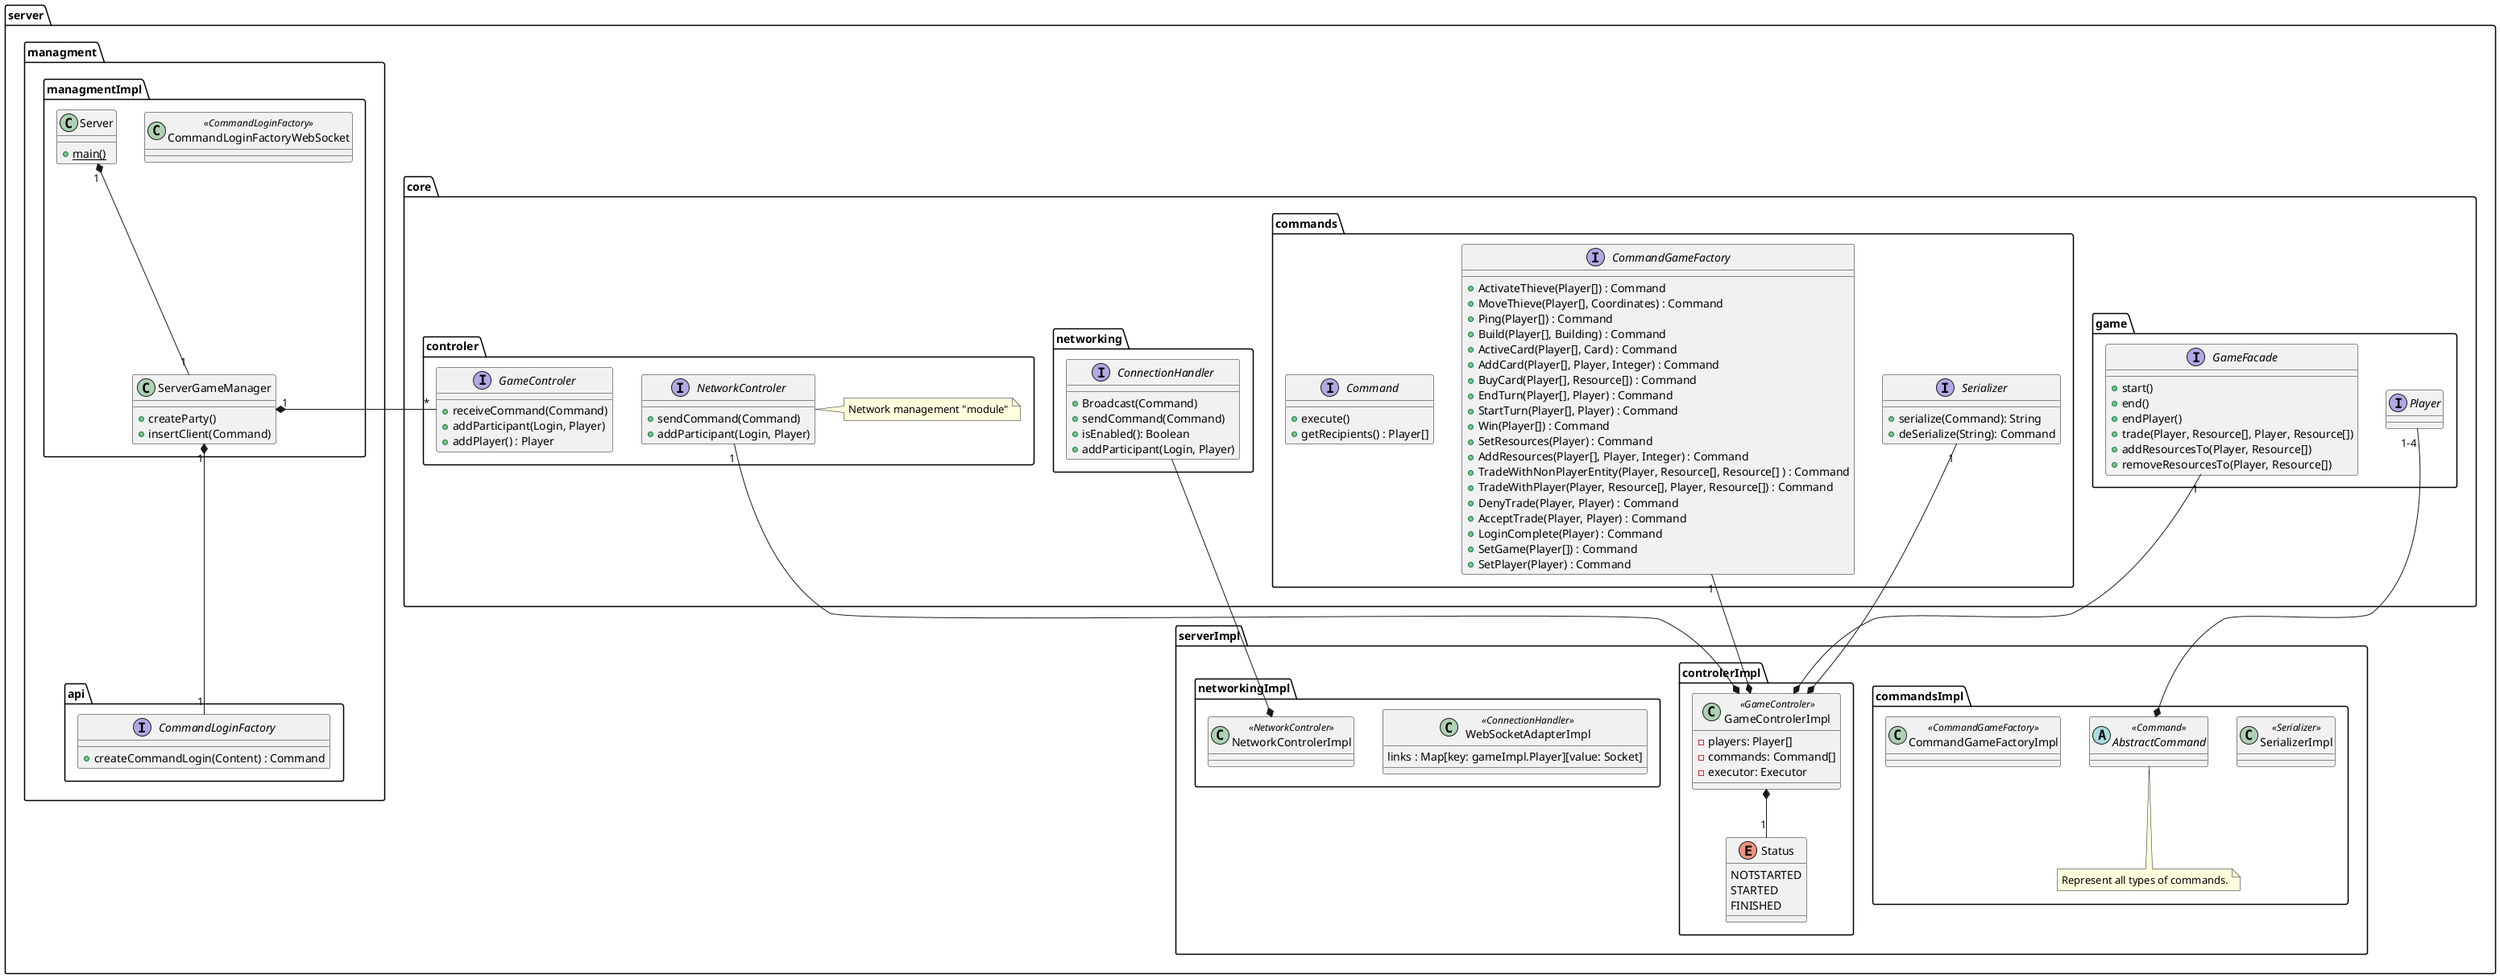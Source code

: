 @startuml
package server {
    package core {
        package game {
        	   interface Player{}
            interface GameFacade {
	        	+start()
	        	+end()
	        	+endPlayer()
	        	+trade(Player, Resource[], Player, Resource[])
	        	+addResourcesTo(Player, Resource[])
	        	+removeResourcesTo(Player, Resource[])
            }
        }
        package commands {
            interface CommandGameFactory {
            	+ActivateThieve(Player[]) : Command
            	+MoveThieve(Player[], Coordinates) : Command
            	+Ping(Player[]) : Command
            	+Build(Player[], Building) : Command
            	+ActiveCard(Player[], Card) : Command
            	+AddCard(Player[], Player, Integer) : Command
            	+BuyCard(Player[], Resource[]) : Command
            	+EndTurn(Player[], Player) : Command
            	+StartTurn(Player[], Player) : Command
            	+Win(Player[]) : Command
            	+SetResources(Player) : Command
            	+AddResources(Player[], Player, Integer) : Command
            	+TradeWithNonPlayerEntity(Player, Resource[], Resource[] ) : Command
            	+TradeWithPlayer(Player, Resource[], Player, Resource[]) : Command
            	+DenyTrade(Player, Player) : Command
            	+AcceptTrade(Player, Player) : Command
            	+LoginComplete(Player) : Command
            	+SetGame(Player[]) : Command
            	+SetPlayer(Player) : Command
            }
            interface Command {
                +execute()
                +getRecipients() : Player[]
            }

            interface Serializer {
                +serialize(Command): String
                +deSerialize(String): Command
            }
        }

        package networking {
            interface ConnectionHandler {
                +Broadcast(Command)
                +sendCommand(Command)
                +isEnabled(): Boolean
                +addParticipant(Login, Player)
            }
        }

        package controler {
            interface NetworkControler {
            	+sendCommand(Command)
            	+addParticipant(Login, Player)
            }
            note right: Network management "module"

            interface GameControler {
                +receiveCommand(Command)
                +addParticipant(Login, Player)
                +addPlayer() : Player
            }

        }

    }
      
    package serverImpl {
        package commandsImpl {
            class SerializerImpl <<Serializer>>{}
            abstract AbstractCommand <<Command>>{}
            note bottom : Represent all types of commands.
            class CommandGameFactoryImpl <<CommandGameFactory>>{}
            AbstractCommand *-- "1-4"  Player
        }

        package networkingImpl {
            class WebSocketAdapterImpl <<ConnectionHandler>>{
               links : Map[key: gameImpl.Player][value: Socket]
            }
            class NetworkControlerImpl <<NetworkControler>>{}
            
            NetworkControlerImpl *-up- ConnectionHandler
		   
        }
        package controlerImpl {
        
	        Enum Status{
    	   		NOTSTARTED
    	   		STARTED
    	   		FINISHED
	        }

            class GameControlerImpl <<GameControler>>{
                -players: Player[]
                -commands: Command[]
				-executor: Executor
            }
            GameControlerImpl *-up- "1" CommandGameFactory
            GameControlerImpl *-up- "1" NetworkControler
            GameControlerImpl *-up- "1" GameFacade
            GameControlerImpl *-up- "1" Serializer
            GameControlerImpl *-- "1" Status
            
        }
    }
 
    
    package managment{
    	package api{
    		interface CommandLoginFactory{
	    		+createCommandLogin(Content) : Command
	    	}
    	}
    	
    	package managmentImpl{
    		class CommandLoginFactoryWebSocket <<CommandLoginFactory>>{}
    		
		    
		    class ServerGameManager{
		    	+createParty()
		    	+insertClient(Command)
		    }
			
		    class Server {
		        {static}+main()
		    }
		    
		    ServerGameManager "1" *-right- "*" GameControler
		    ServerGameManager "1" *-down- "1" CommandLoginFactory
		    Server "1" *-down- "1" ServerGameManager
    	}
    
    }

}
@enduml
